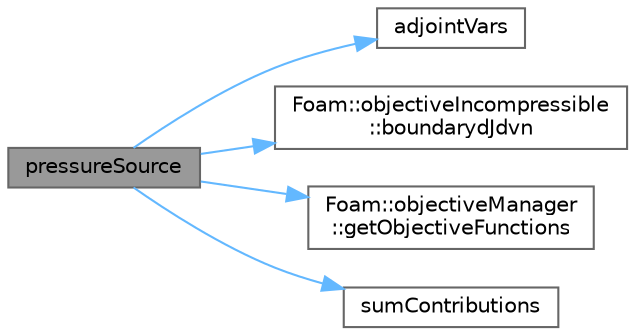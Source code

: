 digraph "pressureSource"
{
 // LATEX_PDF_SIZE
  bgcolor="transparent";
  edge [fontname=Helvetica,fontsize=10,labelfontname=Helvetica,labelfontsize=10];
  node [fontname=Helvetica,fontsize=10,shape=box,height=0.2,width=0.4];
  rankdir="LR";
  Node1 [id="Node000001",label="pressureSource",height=0.2,width=0.4,color="gray40", fillcolor="grey60", style="filled", fontcolor="black",tooltip=" "];
  Node1 -> Node2 [id="edge1_Node000001_Node000002",color="steelblue1",style="solid",tooltip=" "];
  Node2 [id="Node000002",label="adjointVars",height=0.2,width=0.4,color="grey40", fillcolor="white", style="filled",URL="$classFoam_1_1boundaryAdjointContributionIncompressible.html#af0d6e00b922e9dd45b85bfb1a21afa2b",tooltip=" "];
  Node1 -> Node3 [id="edge2_Node000001_Node000003",color="steelblue1",style="solid",tooltip=" "];
  Node3 [id="Node000003",label="Foam::objectiveIncompressible\l::boundarydJdvn",height=0.2,width=0.4,color="grey40", fillcolor="white", style="filled",URL="$classFoam_1_1objectiveIncompressible.html#a7d171ac3e74b2932337de413566e1a79",tooltip=" "];
  Node1 -> Node4 [id="edge3_Node000001_Node000004",color="steelblue1",style="solid",tooltip=" "];
  Node4 [id="Node000004",label="Foam::objectiveManager\l::getObjectiveFunctions",height=0.2,width=0.4,color="grey40", fillcolor="white", style="filled",URL="$classFoam_1_1objectiveManager.html#a18210172cacc51125cd4ed89eecf80ab",tooltip=" "];
  Node1 -> Node5 [id="edge4_Node000001_Node000005",color="steelblue1",style="solid",tooltip=" "];
  Node5 [id="Node000005",label="sumContributions",height=0.2,width=0.4,color="grey40", fillcolor="white", style="filled",URL="$classFoam_1_1boundaryAdjointContributionIncompressible.html#a08d15937d46297e17958a0673cdb1590",tooltip=" "];
}
